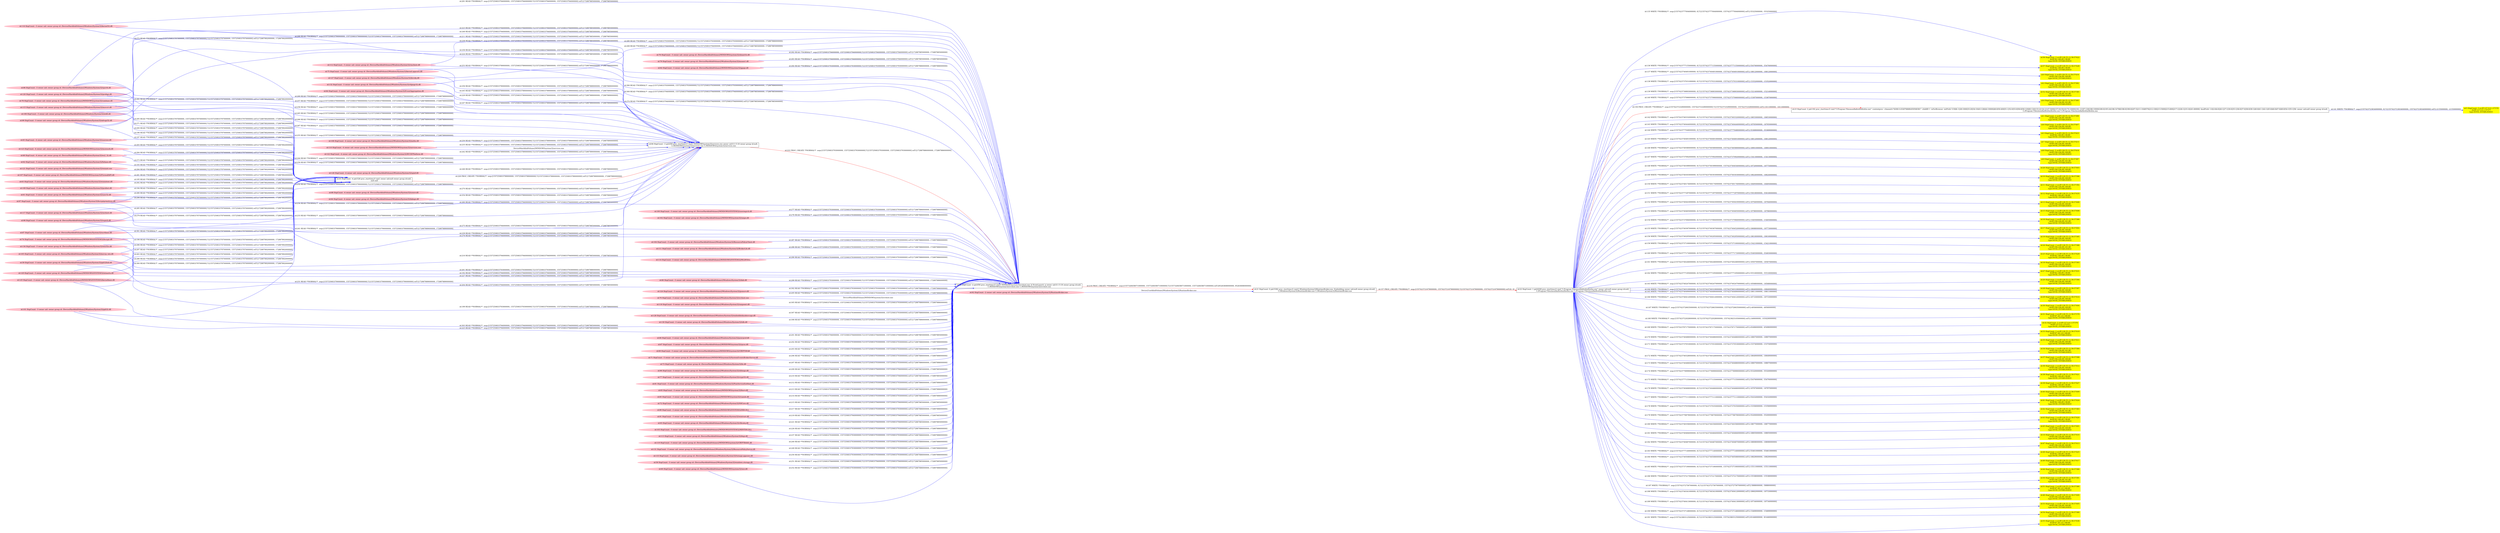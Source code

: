 digraph  {
rankdir=LR
"75"[color=pink,label="id:75 HopCount: -3 owner uid: owner group id: /Device/HarddiskVolume2/Windows/System32/kernel.appcore.dll ", shape=oval,style=filled];
"94"[color=black,label="id:94 HopCount: -3 pid:656 proc_starttime:0 cmd:C:\WINDOWS\system32\services.exe owner uid:S-1-5-18 owner group id:null,\n C:/WINDOWS/system32/services.exe C:/WINDOWS/system32/services.exe", shape=box,style=solid];
"75" -> "94" [id=256,__obj="READ"color=blue,label="id:256 READ **NORMAL**  seqs:[1557250833790000000, 1557250833790000000] T:[1557250833790000000, 1557250833790000000] relT:[172887889000000, 172887889000000]",style=solid];
"120"[color=pink,label="id:120 HopCount: -3 owner uid: owner group id: /Device/HarddiskVolume2/Windows/System32/profapi.dll ", shape=oval,style=filled];
"120" -> "94" [id=257,__obj="READ"color=blue,label="id:257 READ **NORMAL**  seqs:[1557250833790000000, 1557250833790000000] T:[1557250833790000000, 1557250833790000000] relT:[172887889000000, 172887889000000]",style=solid];
"78"[color=pink,label="id:78 HopCount: -3 owner uid: owner group id: /Device/HarddiskVolume2/WINDOWS/system32/combase.dll ", shape=oval,style=filled];
"78" -> "94" [id=258,__obj="READ"color=blue,label="id:258 READ **NORMAL**  seqs:[1557250833790000000, 1557250833790000000] T:[1557250833790000000, 1557250833790000000] relT:[172887889000000, 172887889000000]",style=solid];
"68"[color=pink,label="id:68 HopCount: -4 owner uid: owner group id: /Device/HarddiskVolume2/Windows/System32/ws2_32.dll ", shape=oval,style=filled];
"68" -> "94" [id=259,__obj="READ"color=blue,label="id:259 READ **NORMAL**  seqs:[1557250833790000000, 1557250833790000000] T:[1557250833790000000, 1557250833790000000] relT:[172887889000000, 172887889000000]",style=solid];
"61"[color=pink,label="id:61 HopCount: -3 owner uid: owner group id: /Device/HarddiskVolume2/Windows/System32/user32.dll ", shape=oval,style=filled];
"90"[color=black,label="id:90 HopCount: -2 pid:856 proc_starttime:0 cmd:C:\WINDOWS\system32\svchost.exe -k DcomLaunch -p owner uid:S-1-5-18 owner group id:null,\n C:/WINDOWS/system32/svchost.exe C:/WINDOWS/system32/svchost.exe", shape=box,style=solid];
"61" -> "90" [id=260,__obj="READ"color=blue,label="id:260 READ **NORMAL**  seqs:[1557250833794000000, 1557250833794000000] T:[1557250833794000000, 1557250833794000000] relT:[172887885000000, 172887885000000]",style=solid];
"74"[color=pink,label="id:74 HopCount: -3 owner uid: owner group id: /Device/HarddiskVolume2/WINDOWS/SYSTEM32/bcrypt.dll ", shape=oval,style=filled];
"74" -> "90" [id=261,__obj="READ"color=blue,label="id:261 READ **NORMAL**  seqs:[1557250833793000000, 1557250833793000000] T:[1557250833793000000, 1557250833793000000] relT:[172887886000000, 172887886000000]",style=solid];
"76"[color=pink,label="id:76 HopCount: -3 owner uid: owner group id: /Device/HarddiskVolume2/WINDOWS/system32/oleaut32.dll ", shape=oval,style=filled];
"76" -> "90" [id=262,__obj="READ"color=blue,label="id:262 READ **NORMAL**  seqs:[1557250833794000000, 1557250833794000000] T:[1557250833794000000, 1557250833794000000] relT:[172887885000000, 172887885000000]",style=solid];
"79"[color=pink,label="id:79 HopCount: -3 owner uid: owner group id: /Device/HarddiskVolume2/Windows/System32/msasn1.dll ", shape=oval,style=filled];
"79" -> "90" [id=263,__obj="READ"color=blue,label="id:263 READ **NORMAL**  seqs:[1557250833794000000, 1557250833794000000] T:[1557250833794000000, 1557250833794000000] relT:[172887885000000, 172887885000000]",style=solid];
"82"[color=pink,label="id:82 HopCount: -3 owner uid: owner group id: /Device/HarddiskVolume2/WINDOWS/system32/gpapi.dll ", shape=oval,style=filled];
"82" -> "90" [id=264,__obj="READ"color=blue,label="id:264 READ **NORMAL**  seqs:[1557250833793000000, 1557250833793000000] T:[1557250833793000000, 1557250833793000000] relT:[172887886000000, 172887886000000]",style=solid];
"115"[color=pink,label="id:115 HopCount: -3 owner uid: owner group id: /Device/HarddiskVolume2/Windows/System32/msvcrt.dll ", shape=oval,style=filled];
"115" -> "94" [id=265,__obj="READ"color=blue,label="id:265 READ **NORMAL**  seqs:[1557250833790000000, 1557250833790000000] T:[1557250833790000000, 1557250833790000000] relT:[172887889000000, 172887889000000]",style=solid];
"106"[color=pink,label="id:106 HopCount: -3 owner uid: owner group id: /Device/HarddiskVolume2/Windows/System32/ntdll.dll ", shape=oval,style=filled];
"106" -> "94" [id=266,__obj="READ"color=blue,label="id:266 READ **NORMAL**  seqs:[1557250833790000000, 1557250833790000000] T:[1557250833790000000, 1557250833790000000] relT:[172887889000000, 172887889000000]",style=solid];
"99"[color=pink,label="id:99 HopCount: -3 owner uid: owner group id: /Device/HarddiskVolume2/Windows/System32/advapi32.dll ", shape=oval,style=filled];
"99" -> "94" [id=267,__obj="READ"color=blue,label="id:267 READ **NORMAL**  seqs:[1557250833790000000, 1557250833790000000] T:[1557250833790000000, 1557250833790000000] relT:[172887889000000, 172887889000000]",style=solid];
"116"[color=pink,label="id:116 HopCount: -3 owner uid: owner group id: /Device/HarddiskVolume2/Windows/System32/kernel32.dll ", shape=oval,style=filled];
"116" -> "94" [id=268,__obj="READ"color=blue,label="id:268 READ **NORMAL**  seqs:[1557250833790000000, 1557250833790000000] T:[1557250833790000000, 1557250833790000000] relT:[172887889000000, 172887889000000]",style=solid];
"86"[color=pink,label="id:86 HopCount: -3 owner uid: owner group id: /Device/HarddiskVolume2/Windows/System32/rpcrt4.dll ", shape=oval,style=filled];
"86" -> "94" [id=269,__obj="READ"color=blue,label="id:269 READ **NORMAL**  seqs:[1557250833790000000, 1557250833790000000] T:[1557250833790000000, 1557250833790000000] relT:[172887889000000, 172887889000000]",style=solid];
"88"[color=pink,label="id:88 HopCount: -4 owner uid: owner group id: /Device/HarddiskVolume2/Windows/System32/scesrv.dll ", shape=oval,style=filled];
"88" -> "94" [id=270,__obj="READ"color=blue,label="id:270 READ **NORMAL**  seqs:[1557250833789000000, 1557250833789000000] T:[1557250833789000000, 1557250833789000000] relT:[172887890000000, 172887890000000]",style=solid];
"95"[color=black,label="id:95 HopCount: -4 pid:528 proc_starttime:0 cmd: owner uid:null owner group id:null,\n null null", shape=box,style=solid];
"78" -> "95" [id=271,__obj="READ"color=blue,label="id:271 READ **NORMAL**  seqs:[1557250833787000000, 1557250833787000000] T:[1557250833787000000, 1557250833787000000] relT:[172887892000000, 172887892000000]",style=solid];
"116" -> "95" [id=272,__obj="READ"color=blue,label="id:272 READ **NORMAL**  seqs:[1557250833787000000, 1557250833787000000] T:[1557250833787000000, 1557250833787000000] relT:[172887892000000, 172887892000000]",style=solid];
"68" -> "95" [id=273,__obj="READ"color=blue,label="id:273 READ **NORMAL**  seqs:[1557250833787000000, 1557250833787000000] T:[1557250833787000000, 1557250833787000000] relT:[172887892000000, 172887892000000]",style=solid];
"84"[color=pink,label="id:84 HopCount: -3 owner uid: owner group id: /Device/HarddiskVolume2/Windows/System32/EventAggregation.dll ", shape=oval,style=filled];
"84" -> "90" [id=274,__obj="READ"color=blue,label="id:274 READ **NORMAL**  seqs:[1557250833794000000, 1557250833794000000] T:[1557250833794000000, 1557250833794000000] relT:[172887885000000, 172887885000000]",style=solid];
"97"[color=pink,label="id:97 HopCount: -3 owner uid: owner group id: /Device/HarddiskVolume2/Windows/System32/bcryptprimitives.dll ", shape=oval,style=filled];
"97" -> "90" [id=275,__obj="READ"color=blue,label="id:275 READ **NORMAL**  seqs:[1557250833794000000, 1557250833794000000] T:[1557250833794000000, 1557250833794000000] relT:[172887885000000, 172887885000000]",style=solid];
"98"[color=pink,label="id:98 HopCount: -3 owner uid: owner group id: /Device/HarddiskVolume2/Windows/System32/sspicli.dll ", shape=oval,style=filled];
"98" -> "90" [id=276,__obj="READ"color=blue,label="id:276 READ **NORMAL**  seqs:[1557250833794000000, 1557250833794000000] T:[1557250833794000000, 1557250833794000000] relT:[172887885000000, 172887885000000]",style=solid];
"100"[color=pink,label="id:100 HopCount: -3 owner uid: owner group id: /Device/HarddiskVolume2/WINDOWS/SYSTEM32/usermgrcli.dll ", shape=oval,style=filled];
"100" -> "90" [id=277,__obj="READ"color=blue,label="id:277 READ **NORMAL**  seqs:[1557250833793000000, 1557250833793000000] T:[1557250833793000000, 1557250833793000000] relT:[172887886000000, 172887886000000]",style=solid];
"102"[color=pink,label="id:102 HopCount: -3 owner uid: owner group id: /Device/HarddiskVolume2/WINDOWS/system32/umpo.dll ", shape=oval,style=filled];
"102" -> "90" [id=278,__obj="READ"color=blue,label="id:278 READ **NORMAL**  seqs:[1557250833793000000, 1557250833793000000] T:[1557250833793000000, 1557250833793000000] relT:[172887886000000, 172887886000000]",style=solid];
"87"[color=pink,label="id:87 HopCount: -3 owner uid: owner group id: /Device/HarddiskVolume2/Windows/System32/ucrtbase.dll ", shape=oval,style=filled];
"87" -> "95" [id=279,__obj="READ"color=blue,label="id:279 READ **NORMAL**  seqs:[1557250833787000000, 1557250833787000000] T:[1557250833787000000, 1557250833787000000] relT:[172887892000000, 172887892000000]",style=solid];
"97" -> "95" [id=280,__obj="READ"color=blue,label="id:280 READ **NORMAL**  seqs:[1557250833787000000, 1557250833787000000] T:[1557250833787000000, 1557250833787000000] relT:[172887892000000, 172887892000000]",style=solid];
"107"[color=pink,label="id:107 HopCount: -5 owner uid: owner group id: /Device/HarddiskVolume2/WINDOWS/system32/FirewallAPI.dll ", shape=oval,style=filled];
"107" -> "95" [id=281,__obj="READ"color=blue,label="id:281 READ **NORMAL**  seqs:[1557250833787000000, 1557250833787000000] T:[1557250833787000000, 1557250833787000000] relT:[172887892000000, 172887892000000]",style=solid];
"86" -> "95" [id=282,__obj="READ"color=blue,label="id:282 READ **NORMAL**  seqs:[1557250833787000000, 1557250833787000000] T:[1557250833787000000, 1557250833787000000] relT:[172887892000000, 172887892000000]",style=solid];
"129"[color=pink,label="id:129 HopCount: -3 owner uid: owner group id: /Device/HarddiskVolume2/WINDOWS/SYSTEM32/ntmarta.dll ", shape=oval,style=filled];
"129" -> "95" [id=283,__obj="READ"color=blue,label="id:283 READ **NORMAL**  seqs:[1557250833787000000, 1557250833787000000] T:[1557250833787000000, 1557250833787000000] relT:[172887892000000, 172887892000000]",style=solid];
"123"[color=pink,label="id:123 HopCount: -4 owner uid: owner group id: /Device/HarddiskVolume2/WINDOWS/system32/mswsock.dll ", shape=oval,style=filled];
"123" -> "95" [id=284,__obj="READ"color=blue,label="id:284 READ **NORMAL**  seqs:[1557250833787000000, 1557250833787000000] T:[1557250833787000000, 1557250833787000000] relT:[172887892000000, 172887892000000]",style=solid];
"98" -> "95" [id=285,__obj="READ"color=blue,label="id:285 READ **NORMAL**  seqs:[1557250833787000000, 1557250833787000000] T:[1557250833787000000, 1557250833787000000] relT:[172887892000000, 172887892000000]",style=solid];
"125"[color=pink,label="id:125 HopCount: -3 owner uid: owner group id: /Device/HarddiskVolume2/WINDOWS/SYSTEM32/kernelbase.dll ", shape=oval,style=filled];
"125" -> "95" [id=286,__obj="READ"color=blue,label="id:286 READ **NORMAL**  seqs:[1557250833787000000, 1557250833787000000] T:[1557250833787000000, 1557250833787000000] relT:[172887892000000, 172887892000000]",style=solid];
"104"[color=pink,label="id:104 HopCount: -3 owner uid: owner group id: /Device/HarddiskVolume2/Windows/System32/ResourcePolicyClient.dll ", shape=oval,style=filled];
"104" -> "90" [id=287,__obj="READ"color=blue,label="id:287 READ **NORMAL**  seqs:[1557250833793000000, 1557250833793000000] T:[1557250833793000000, 1557250833793000000] relT:[172887886000000, 172887886000000]",style=solid];
"111"[color=pink,label="id:111 HopCount: -3 owner uid: owner group id: /Device/HarddiskVolume2/Windows/System32/BrokerLib.dll ", shape=oval,style=filled];
"111" -> "90" [id=288,__obj="READ"color=blue,label="id:288 READ **NORMAL**  seqs:[1557250833793000000, 1557250833793000000] T:[1557250833793000000, 1557250833793000000] relT:[172887886000000, 172887886000000]",style=solid];
"112"[color=pink,label="id:112 HopCount: -3 owner uid: owner group id: /Device/HarddiskVolume2/Windows/System32/rmclient.dll ", shape=oval,style=filled];
"112" -> "90" [id=289,__obj="READ"color=blue,label="id:289 READ **NORMAL**  seqs:[1557250833793000000, 1557250833793000000] T:[1557250833793000000, 1557250833793000000] relT:[172887886000000, 172887886000000]",style=solid];
"114"[color=pink,label="id:114 HopCount: -3 owner uid: owner group id: /Device/HarddiskVolume2/WINDOWS/SYSTEM32/WLDP.DLL ", shape=oval,style=filled];
"114" -> "90" [id=290,__obj="READ"color=blue,label="id:290 READ **NORMAL**  seqs:[1557250833793000000, 1557250833793000000] T:[1557250833793000000, 1557250833793000000] relT:[172887886000000, 172887886000000]",style=solid];
"116" -> "90" [id=291,__obj="READ"color=blue,label="id:291 READ **NORMAL**  seqs:[1557250833794000000, 1557250833794000000] T:[1557250833794000000, 1557250833794000000] relT:[172887885000000, 172887885000000]",style=solid];
"109"[color=pink,label="id:109 HopCount: -5 owner uid: owner group id: /Device/HarddiskVolume2/Windows/System32/profext.dll ", shape=oval,style=filled];
"109" -> "95" [id=292,__obj="READ"color=blue,label="id:292 READ **NORMAL**  seqs:[1557250833787000000, 1557250833787000000] T:[1557250833787000000, 1557250833787000000] relT:[172887892000000, 172887892000000]",style=solid];
"65"[color=pink,label="id:65 HopCount: -4 owner uid: owner group id: /Device/HarddiskVolume2/Windows/System32/userenv.dll ", shape=oval,style=filled];
"65" -> "95" [id=293,__obj="READ"color=blue,label="id:293 READ **NORMAL**  seqs:[1557250833787000000, 1557250833787000000] T:[1557250833787000000, 1557250833787000000] relT:[172887892000000, 172887892000000]",style=solid];
"121"[color=pink,label="id:121 HopCount: -5 owner uid: owner group id: /Device/HarddiskVolume2/Windows/System32/wininit.exe ", shape=oval,style=filled];
"121" -> "95" [id=294,__obj="READ"color=blue,label="id:294 READ **NORMAL**  seqs:[1557250833787000000, 1557250833787000000] T:[1557250833787000000, 1557250833787000000] relT:[172887892000000, 172887892000000]",style=solid];
"120" -> "95" [id=295,__obj="READ"color=blue,label="id:295 READ **NORMAL**  seqs:[1557250833787000000, 1557250833787000000] T:[1557250833787000000, 1557250833787000000] relT:[172887892000000, 172887892000000]",style=solid];
"105"[color=pink,label="id:105 HopCount: -3 owner uid: owner group id: /Device/HarddiskVolume2/Windows/System32/msvcp_win.dll ", shape=oval,style=filled];
"105" -> "95" [id=296,__obj="READ"color=blue,label="id:296 READ **NORMAL**  seqs:[1557250833787000000, 1557250833787000000] T:[1557250833787000000, 1557250833787000000] relT:[172887892000000, 172887892000000]",style=solid];
"59"[color=pink,label="id:59 HopCount: -3 owner uid: owner group id: /Device/HarddiskVolume2/Windows/System32/gdi32full.dll ", shape=oval,style=filled];
"59" -> "95" [id=297,__obj="READ"color=blue,label="id:297 READ **NORMAL**  seqs:[1557250833787000000, 1557250833787000000] T:[1557250833787000000, 1557250833787000000] relT:[172887892000000, 172887892000000]",style=solid];
"117"[color=pink,label="id:117 HopCount: -3 owner uid: owner group id: /Device/HarddiskVolume2/Windows/System32/sechost.dll ", shape=oval,style=filled];
"117" -> "95" [id=298,__obj="READ"color=blue,label="id:298 READ **NORMAL**  seqs:[1557250833787000000, 1557250833787000000] T:[1557250833787000000, 1557250833787000000] relT:[172887892000000, 172887892000000]",style=solid];
"80"[color=pink,label="id:80 HopCount: -3 owner uid: owner group id: /Device/HarddiskVolume2/Windows/System32/dab.dll ", shape=oval,style=filled];
"80" -> "90" [id=299,__obj="READ"color=blue,label="id:299 READ **NORMAL**  seqs:[1557250833793000000, 1557250833793000000] T:[1557250833793000000, 1557250833793000000] relT:[172887886000000, 172887886000000]",style=solid];
"101"[color=pink,label="id:101 HopCount: -3 owner uid: owner group id: /Device/HarddiskVolume2/Windows/System32/gdi32.dll ", shape=oval,style=filled];
"101" -> "95" [id=300,__obj="READ"color=blue,label="id:300 READ **NORMAL**  seqs:[1557250833787000000, 1557250833787000000] T:[1557250833787000000, 1557250833787000000] relT:[172887892000000, 172887892000000]",style=solid];
"74" -> "95" [id=301,__obj="READ"color=blue,label="id:301 READ **NORMAL**  seqs:[1557250833787000000, 1557250833787000000] T:[1557250833787000000, 1557250833787000000] relT:[172887892000000, 172887892000000]",style=solid];
"124"[color=pink,label="id:124 HopCount: -3 owner uid: owner group id: /Device/HarddiskVolume2/Windows/System32/psmsrv.dll ", shape=oval,style=filled];
"124" -> "90" [id=302,__obj="READ"color=blue,label="id:302 READ **NORMAL**  seqs:[1557250833793000000, 1557250833793000000] T:[1557250833793000000, 1557250833793000000] relT:[172887886000000, 172887886000000]",style=solid];
"125" -> "90" [id=303,__obj="READ"color=blue,label="id:303 READ **NORMAL**  seqs:[1557250833794000000, 1557250833794000000] T:[1557250833794000000, 1557250833794000000] relT:[172887885000000, 172887885000000]",style=solid];
"70"[color=pink,label="id:70 HopCount: -3 owner uid: owner group id: /Device/HarddiskVolume2/Windows/System32/svchost.exe ", shape=oval,style=filled];
"70" -> "90" [id=304,__obj="FILE_EXEC"color=blue,label="\Device\HarddiskVolume2\WINDOWS\system32\svchost.exe",style=solid];
"118"[color=pink,label="id:118 HopCount: -3 owner uid: owner group id: /Device/HarddiskVolume2/Windows/System32/umpoext.dll ", shape=oval,style=filled];
"118" -> "90" [id=305,__obj="READ"color=blue,label="id:305 READ **NORMAL**  seqs:[1557250833793000000, 1557250833793000000] T:[1557250833793000000, 1557250833793000000] relT:[172887886000000, 172887886000000]",style=solid];
"127"[color=pink,label="id:127 HopCount: -3 owner uid: owner group id: /Device/HarddiskVolume2/Windows/System32/devobj.dll ", shape=oval,style=filled];
"127" -> "90" [id=306,__obj="READ"color=blue,label="id:306 READ **NORMAL**  seqs:[1557250833793000000, 1557250833793000000] T:[1557250833793000000, 1557250833793000000] relT:[172887886000000, 172887886000000]",style=solid];
"128"[color=pink,label="id:128 HopCount: -3 owner uid: owner group id: /Device/HarddiskVolume2/Windows/System32/embeddedmodesvcapi.dll ", shape=oval,style=filled];
"128" -> "90" [id=307,__obj="READ"color=blue,label="id:307 READ **NORMAL**  seqs:[1557250833793000000, 1557250833793000000] T:[1557250833793000000, 1557250833793000000] relT:[172887886000000, 172887886000000]",style=solid];
"130"[color=pink,label="id:130 HopCount: -3 owner uid: owner group id: /Device/HarddiskVolume2/Windows/System32/tdh.dll ", shape=oval,style=filled];
"130" -> "90" [id=308,__obj="READ"color=blue,label="id:308 READ **NORMAL**  seqs:[1557250833793000000, 1557250833793000000] T:[1557250833793000000, 1557250833793000000] relT:[172887886000000, 172887886000000]",style=solid];
"132"[color=pink,label="id:132 HopCount: -3 owner uid: owner group id: /Device/HarddiskVolume2/Windows/System32/cfgmgr32.dll ", shape=oval,style=filled];
"132" -> "90" [id=309,__obj="READ"color=blue,label="id:309 READ **NORMAL**  seqs:[1557250833794000000, 1557250833794000000] T:[1557250833794000000, 1557250833794000000] relT:[172887885000000, 172887885000000]",style=solid];
"22"[color=black,label="id:22 HopCount: 1 pid:6208 proc_starttime:0 cmd:\"C:\Program Files\mozilla\firefox\firefox.exe\" owner uid:null owner group id:null,\n C:/Program Files/mozilla/firefox/firefox.exe C:/Program Files/mozilla/firefox/firefox.exe", shape=box,style=solid];
"56"[color=yellow,label="id:56 HopCount: 2 srcIP:128.55.12.56:57422\ndstIP:82.148.69.138:80\ntype:SOCK_ESTABLISHED ", shape=box,style=filled];
"22" -> "56" [id=135,__obj="WRITE"color=blue,label="id:135 WRITE **NORMAL**  seqs:[1557423777004000000, 0] T:[1557423777004000000, 1557423777004000000] relT:[-55325000000, -55325000000]",style=solid];
"57"[color=yellow,label="id:57 HopCount: 2 srcIP:128.55.12.56:57428\ndstIP:82.148.69.138:80\ntype:SOCK_ESTABLISHED ", shape=box,style=filled];
"22" -> "57" [id=136,__obj="WRITE"color=blue,label="id:136 WRITE **NORMAL**  seqs:[1557423777155000000, 0] T:[1557423777155000000, 1557423777155000000] relT:[-55476000000, -55476000000]",style=solid];
"0"[color=yellow,label="id:0 HopCount: 2 srcIP:128.55.12.56:57416\ndstIP:194.226.80.160:80\ntype:SOCK_ESTABLISHED ", shape=box,style=filled];
"22" -> "0" [id=137,__obj="WRITE"color=blue,label="id:137 WRITE **NORMAL**  seqs:[1557423740491000000, 0] T:[1557423740491000000, 1557423740491000000] relT:[-18812000000, -18812000000]",style=solid];
"2"[color=yellow,label="id:2 HopCount: 2 srcIP:128.55.12.56:57382\ndstIP:194.226.80.161:80\ntype:SOCK_ESTABLISHED ", shape=box,style=filled];
"22" -> "2" [id=138,__obj="WRITE"color=blue,label="id:138 WRITE **NORMAL**  seqs:[1557423737031000000, 0] T:[1557423737031000000, 1557423737031000000] relT:[-15352000000, -15352000000]",style=solid];
"52"[color=yellow,label="id:52 HopCount: 2 srcIP:128.55.12.56:57381\ndstIP:194.226.80.161:80\ntype:SOCK_ESTABLISHED ", shape=box,style=filled];
"22" -> "52" [id=139,__obj="WRITE"color=blue,label="id:139 WRITE **NORMAL**  seqs:[1557423736893000000, 0] T:[1557423736893000000, 1557423736893000000] relT:[-15214000000, -15214000000]",style=solid];
"4"[color=yellow,label="id:4 HopCount: 2 srcIP:128.55.12.56:57385\ndstIP:194.226.80.161:80\ntype:SOCK_ESTABLISHED ", shape=box,style=filled];
"22" -> "4" [id=140,__obj="WRITE"color=blue,label="id:140 WRITE **NORMAL**  seqs:[1557423737066000000, 0] T:[1557423737066000000, 1557423737066000000] relT:[-15387000000, -15387000000]",style=solid];
"23"[color=black,label="id:23 HopCount: 2 pid:192 proc_starttime:0 cmd:\"C:\Program Files\mozilla\firefox\firefox.exe\" -contentproc --channel=\"6208.0.432676668\\450506381\" -childID 1 -isForBrowser -intPrefs 5:50|6:-1|28:1000|33:20|34:10|43:128|44:10000|48:0|50:400|51:1|52:0|53:0|58:0|59:120|60:120|133:2|134:1|147:5000|157:0|159:0|170:10000|182:-1|187:128|188:10000|189:0|195:24|196:32768|198:0|199:0|207:5|211:1048576|212:100|213:5000|215:600|217:1|226:1|231:0|241:60000| -boolPrefs 1:0|2:0|4:0|26:1|27:1|30:0|35:1|36:0|37:0|38:0|39:1|40:0|41:1|42:1|45:0|46:0|47:0|49:0|54:1|55:1|56: owner uid:null owner group id:null,\n C:/Program Files/mozilla/firefox/firefox.exe C:/Program Files/mozilla/firefox/firefox.exe", shape=box,style=solid];
"5"[color=yellow,label="id:5 HopCount: 3 srcIP:127.0.0.1:57378\ndstIP:127.0.0.1:57377\ntype:SOCK_ESTABLISHED ", shape=box,style=filled];
"23" -> "5" [id=141,__obj="WRITE"color=blue,label="id:141 WRITE **NORMAL**  seqs:[1557423723834000000, 0] T:[1557423723834000000, 1557423723834000000] relT:[-2155000000, -2155000000]",style=solid];
"1"[color=yellow,label="id:1 HopCount: 2 srcIP:128.55.12.56:57399\ndstIP:194.226.80.160:80\ntype:SOCK_ESTABLISHED ", shape=box,style=filled];
"22" -> "1" [id=142,__obj="WRITE"color=blue,label="id:142 WRITE **NORMAL**  seqs:[1557423740332000000, 0] T:[1557423740332000000, 1557423740332000000] relT:[-18653000000, -18653000000]",style=solid];
"6"[color=yellow,label="id:6 HopCount: 2 srcIP:128.55.12.56:57407\ndstIP:194.226.80.160:80\ntype:SOCK_ESTABLISHED ", shape=box,style=filled];
"22" -> "6" [id=143,__obj="WRITE"color=blue,label="id:143 WRITE **NORMAL**  seqs:[1557423740444000000, 0] T:[1557423740444000000, 1557423740444000000] relT:[-18765000000, -18765000000]",style=solid];
"3"[color=yellow,label="id:3 HopCount: 2 srcIP:128.55.12.56:57423\ndstIP:82.148.69.138:80\ntype:SOCK_ESTABLISHED ", shape=box,style=filled];
"22" -> "3" [id=144,__obj="WRITE"color=blue,label="id:144 WRITE **NORMAL**  seqs:[1557423777048000000, 0] T:[1557423777048000000, 1557423777048000000] relT:[-55369000000, -55369000000]",style=solid];
"7"[color=yellow,label="id:7 HopCount: 2 srcIP:128.55.12.56:57415\ndstIP:194.226.80.160:80\ntype:SOCK_ESTABLISHED ", shape=box,style=filled];
"22" -> "7" [id=145,__obj="WRITE"color=blue,label="id:145 WRITE **NORMAL**  seqs:[1557423740491000000, 0] T:[1557423740491000000, 1557423740491000000] relT:[-18812000000, -18812000000]",style=solid];
"8"[color=yellow,label="id:8 HopCount: 2 srcIP:128.55.12.56:57418\ndstIP:194.226.80.160:80\ntype:SOCK_ESTABLISHED ", shape=box,style=filled];
"22" -> "8" [id=146,__obj="WRITE"color=blue,label="id:146 WRITE **NORMAL**  seqs:[1557423740580000000, 0] T:[1557423740580000000, 1557423740580000000] relT:[-18901000000, -18901000000]",style=solid];
"9"[color=yellow,label="id:9 HopCount: 2 srcIP:128.55.12.56:57387\ndstIP:194.226.80.161:80\ntype:SOCK_ESTABLISHED ", shape=box,style=filled];
"22" -> "9" [id=147,__obj="WRITE"color=blue,label="id:147 WRITE **NORMAL**  seqs:[1557423737092000000, 0] T:[1557423737092000000, 1557423737092000000] relT:[-15413000000, -15413000000]",style=solid];
"26"[color=yellow,label="id:26 HopCount: 2 srcIP:128.55.12.56:57403\ndstIP:194.226.80.160:80\ntype:SOCK_ESTABLISHED ", shape=box,style=filled];
"22" -> "26" [id=148,__obj="WRITE"color=blue,label="id:148 WRITE **NORMAL**  seqs:[1557423740399000000, 0] T:[1557423740399000000, 1557423740454000000] relT:[-18720000000, -18775000000]",style=solid];
"10"[color=yellow,label="id:10 HopCount: 2 srcIP:128.55.12.56:57396\ndstIP:194.226.80.160:80\ntype:SOCK_ESTABLISHED ", shape=box,style=filled];
"22" -> "10" [id=149,__obj="WRITE"color=blue,label="id:149 WRITE **NORMAL**  seqs:[1557423740303000000, 0] T:[1557423740303000000, 1557423740303000000] relT:[-18624000000, -18624000000]",style=solid];
"11"[color=yellow,label="id:11 HopCount: 2 srcIP:128.55.12.56:57392\ndstIP:194.226.80.160:80\ntype:SOCK_ESTABLISHED ", shape=box,style=filled];
"22" -> "11" [id=150,__obj="WRITE"color=blue,label="id:150 WRITE **NORMAL**  seqs:[1557423740174000000, 0] T:[1557423740174000000, 1557423740174000000] relT:[-18495000000, -18495000000]",style=solid];
"12"[color=yellow,label="id:12 HopCount: 2 srcIP:128.55.12.56:57435\ndstIP:82.148.69.138:80\ntype:SOCK_ESTABLISHED ", shape=box,style=filled];
"22" -> "12" [id=151,__obj="WRITE"color=blue,label="id:151 WRITE **NORMAL**  seqs:[1557423777297000000, 0] T:[1557423777297000000, 1557423777297000000] relT:[-55618000000, -55618000000]",style=solid];
"13"[color=yellow,label="id:13 HopCount: 2 srcIP:128.55.12.56:57406\ndstIP:194.226.80.160:80\ntype:SOCK_ESTABLISHED ", shape=box,style=filled];
"22" -> "13" [id=152,__obj="WRITE"color=blue,label="id:152 WRITE **NORMAL**  seqs:[1557423740443000000, 0] T:[1557423740443000000, 1557423740443000000] relT:[-18764000000, -18764000000]",style=solid];
"15"[color=yellow,label="id:15 HopCount: 2 srcIP:128.55.12.56:57408\ndstIP:194.226.80.160:80\ntype:SOCK_ESTABLISHED ", shape=box,style=filled];
"22" -> "15" [id=153,__obj="WRITE"color=blue,label="id:153 WRITE **NORMAL**  seqs:[1557423740465000000, 0] T:[1557423740465000000, 1557423740465000000] relT:[-18786000000, -18786000000]",style=solid];
"16"[color=yellow,label="id:16 HopCount: 2 srcIP:128.55.12.56:57386\ndstIP:194.226.80.161:80\ntype:SOCK_ESTABLISHED ", shape=box,style=filled];
"22" -> "16" [id=154,__obj="WRITE"color=blue,label="id:154 WRITE **NORMAL**  seqs:[1557423737084000000, 0] T:[1557423737084000000, 1557423737084000000] relT:[-15405000000, -15405000000]",style=solid];
"17"[color=yellow,label="id:17 HopCount: 2 srcIP:128.55.12.56:57402\ndstIP:194.226.80.160:80\ntype:SOCK_ESTABLISHED ", shape=box,style=filled];
"22" -> "17" [id=155,__obj="WRITE"color=blue,label="id:155 WRITE **NORMAL**  seqs:[1557423740367000000, 0] T:[1557423740367000000, 1557423740452000000] relT:[-18688000000, -18773000000]",style=solid];
"19"[color=yellow,label="id:19 HopCount: 2 srcIP:128.55.12.56:57395\ndstIP:194.226.80.160:80\ntype:SOCK_ESTABLISHED ", shape=box,style=filled];
"22" -> "19" [id=156,__obj="WRITE"color=blue,label="id:156 WRITE **NORMAL**  seqs:[1557423740295000000, 0] T:[1557423740295000000, 1557423740295000000] relT:[-18616000000, -18616000000]",style=solid];
"21"[color=black,label="id:21 HopCount: 0 pid:5392 proc_starttime:0 cmd:C:\Windows\System32\RuntimeBroker.exe -Embedding owner uid:null owner group id:null,\n C:/Windows/System32/RuntimeBroker.exe C:/Windows/System32/RuntimeBroker.exe", shape=box,style=solid];
"21" -> "22" [id=157,__obj="PROC_CREATE"color=red,label="id:157 PROC_CREATE **NORMAL**  seqs:[1557423721679000000, 1557423721679000000] T:[1557423721679000000, 1557423721679000000] relT:[0, 0]",style=solid];
"22" -> "23" [id=158,__obj="PROC_CREATE"color=red,label="id:158 PROC_CREATE **NORMAL**  seqs:[1557423723290000000, 1557423723290000000] T:[1557423723290000000, 1557423723290000000] relT:[-1611000000, -1611000000]",style=solid];
"24"[color=yellow,label="id:24 HopCount: 2 srcIP:128.55.12.56:57388\ndstIP:194.226.80.161:80\ntype:SOCK_ESTABLISHED ", shape=box,style=filled];
"22" -> "24" [id=159,__obj="WRITE"color=blue,label="id:159 WRITE **NORMAL**  seqs:[1557423737100000000, 0] T:[1557423737100000000, 1557423737100000000] relT:[-15421000000, -15421000000]",style=solid];
"25"[color=yellow,label="id:25 HopCount: 2 srcIP:128.55.12.56:57429\ndstIP:82.148.69.138:80\ntype:SOCK_ESTABLISHED ", shape=box,style=filled];
"22" -> "25" [id=160,__obj="WRITE"color=blue,label="id:160 WRITE **NORMAL**  seqs:[1557423777172000000, 0] T:[1557423777172000000, 1557423777172000000] relT:[-55493000000, -55493000000]",style=solid];
"18"[color=yellow,label="id:18 HopCount: 2 srcIP:128.55.12.56:57393\ndstIP:194.226.80.160:80\ntype:SOCK_ESTABLISHED ", shape=box,style=filled];
"22" -> "18" [id=161,__obj="WRITE"color=blue,label="id:161 WRITE **NORMAL**  seqs:[1557423740246000000, 0] T:[1557423740246000000, 1557423740246000000] relT:[-18567000000, -18567000000]",style=solid];
"27"[color=yellow,label="id:27 HopCount: 2 srcIP:128.55.12.56:57431\ndstIP:82.148.69.138:80\ntype:SOCK_ESTABLISHED ", shape=box,style=filled];
"22" -> "27" [id=162,__obj="WRITE"color=blue,label="id:162 WRITE **NORMAL**  seqs:[1557423777195000000, 0] T:[1557423777195000000, 1557423777195000000] relT:[-55516000000, -55516000000]",style=solid];
"20"[color=yellow,label="id:20 HopCount: 2 srcIP:128.55.12.56:57394\ndstIP:194.226.80.160:80\ntype:SOCK_ESTABLISHED ", shape=box,style=filled];
"22" -> "20" [id=163,__obj="WRITE"color=blue,label="id:163 WRITE **NORMAL**  seqs:[1557423740247000000, 0] T:[1557423740247000000, 1557423740247000000] relT:[-18568000000, -18568000000]",style=solid];
"28"[color=yellow,label="id:28 HopCount: 2 srcIP:128.55.12.56:57397\ndstIP:194.226.80.160:80\ntype:SOCK_ESTABLISHED ", shape=box,style=filled];
"22" -> "28" [id=164,__obj="WRITE"color=blue,label="id:164 WRITE **NORMAL**  seqs:[1557423740319000000, 0] T:[1557423740319000000, 1557423740319000000] relT:[-18640000000, -18640000000]",style=solid];
"29"[color=yellow,label="id:29 HopCount: 2 srcIP:128.55.12.56:57414\ndstIP:194.226.80.160:80\ntype:SOCK_ESTABLISHED ", shape=box,style=filled];
"22" -> "29" [id=165,__obj="WRITE"color=blue,label="id:165 WRITE **NORMAL**  seqs:[1557423740490000000, 0] T:[1557423740490000000, 1557423740490000000] relT:[-18811000000, -18811000000]",style=solid];
"30"[color=yellow,label="id:30 HopCount: 2 srcIP:128.55.12.56:57404\ndstIP:194.226.80.160:80\ntype:SOCK_ESTABLISHED ", shape=box,style=filled];
"22" -> "30" [id=166,__obj="WRITE"color=blue,label="id:166 WRITE **NORMAL**  seqs:[1557423740412000000, 0] T:[1557423740412000000, 1557423740412000000] relT:[-18733000000, -18733000000]",style=solid];
"31"[color=yellow,label="id:31 HopCount: 2 srcIP:128.55.12.56:57379\ndstIP:67.28.122.168:80\ntype:SOCK_ESTABLISHED ", shape=box,style=filled];
"22" -> "31" [id=167,__obj="WRITE"color=blue,label="id:167 WRITE **NORMAL**  seqs:[1557423726635000000, 0] T:[1557423726635000000, 1557423726635000000] relT:[-4956000000, -4956000000]",style=solid];
"32"[color=yellow,label="id:32 HopCount: 2 srcIP:127.0.0.1:57376\ndstIP:127.0.0.1:57375\ntype:SOCK_ESTABLISHED ", shape=box,style=filled];
"22" -> "32" [id=168,__obj="WRITE"color=blue,label="id:168 WRITE **NORMAL**  seqs:[1557423722028000000, 0] T:[1557423722028000000, 1557423825105000000] relT:[-349000000, -103426000000]",style=solid];
"33"[color=yellow,label="id:33 HopCount: 2 srcIP:128.55.12.56:57419\ndstIP:67.28.122.168:80\ntype:SOCK_ESTABLISHED ", shape=box,style=filled];
"22" -> "33" [id=169,__obj="WRITE"color=blue,label="id:169 WRITE **NORMAL**  seqs:[1557423767175000000, 0] T:[1557423767175000000, 1557423767175000000] relT:[-45496000000, -45496000000]",style=solid];
"35"[color=yellow,label="id:35 HopCount: 2 srcIP:128.55.12.56:57411\ndstIP:194.226.80.160:80\ntype:SOCK_ESTABLISHED ", shape=box,style=filled];
"22" -> "35" [id=170,__obj="WRITE"color=blue,label="id:170 WRITE **NORMAL**  seqs:[1557423740486000000, 0] T:[1557423740486000000, 1557423740486000000] relT:[-18807000000, -18807000000]",style=solid];
"34"[color=yellow,label="id:34 HopCount: 2 srcIP:128.55.12.56:57384\ndstIP:194.226.80.161:80\ntype:SOCK_ESTABLISHED ", shape=box,style=filled];
"22" -> "34" [id=171,__obj="WRITE"color=blue,label="id:171 WRITE **NORMAL**  seqs:[1557423737053000000, 0] T:[1557423737053000000, 1557423737053000000] relT:[-15374000000, -15374000000]",style=solid];
"37"[color=yellow,label="id:37 HopCount: 2 srcIP:128.55.12.56:57398\ndstIP:194.226.80.160:80\ntype:SOCK_ESTABLISHED ", shape=box,style=filled];
"22" -> "37" [id=172,__obj="WRITE"color=blue,label="id:172 WRITE **NORMAL**  seqs:[1557423740328000000, 0] T:[1557423740328000000, 1557423740328000000] relT:[-18649000000, -18649000000]",style=solid];
"36"[color=yellow,label="id:36 HopCount: 2 srcIP:128.55.12.56:57412\ndstIP:194.226.80.160:80\ntype:SOCK_ESTABLISHED ", shape=box,style=filled];
"22" -> "36" [id=173,__obj="WRITE"color=blue,label="id:173 WRITE **NORMAL**  seqs:[1557423740486000000, 0] T:[1557423740486000000, 1557423740486000000] relT:[-18807000000, -18807000000]",style=solid];
"38"[color=yellow,label="id:38 HopCount: 2 srcIP:128.55.12.56:57421\ndstIP:82.148.69.138:80\ntype:SOCK_ESTABLISHED ", shape=box,style=filled];
"22" -> "38" [id=174,__obj="WRITE"color=blue,label="id:174 WRITE **NORMAL**  seqs:[1557423776999000000, 0] T:[1557423776999000000, 1557423776999000000] relT:[-55320000000, -55320000000]",style=solid];
"39"[color=yellow,label="id:39 HopCount: 2 srcIP:128.55.12.56:57427\ndstIP:82.148.69.138:80\ntype:SOCK_ESTABLISHED ", shape=box,style=filled];
"22" -> "39" [id=175,__obj="WRITE"color=blue,label="id:175 WRITE **NORMAL**  seqs:[1557423777155000000, 0] T:[1557423777155000000, 1557423777155000000] relT:[-55476000000, -55476000000]",style=solid];
"40"[color=yellow,label="id:40 HopCount: 2 srcIP:128.55.12.56:57409\ndstIP:194.226.80.160:80\ntype:SOCK_ESTABLISHED ", shape=box,style=filled];
"22" -> "40" [id=176,__obj="WRITE"color=blue,label="id:176 WRITE **NORMAL**  seqs:[1557423740466000000, 0] T:[1557423740466000000, 1557423740466000000] relT:[-18787000000, -18787000000]",style=solid];
"41"[color=yellow,label="id:41 HopCount: 2 srcIP:128.55.12.56:57424\ndstIP:82.148.69.138:80\ntype:SOCK_ESTABLISHED ", shape=box,style=filled];
"22" -> "41" [id=177,__obj="WRITE"color=blue,label="id:177 WRITE **NORMAL**  seqs:[1557423777111000000, 0] T:[1557423777111000000, 1557423777111000000] relT:[-55432000000, -55432000000]",style=solid];
"42"[color=yellow,label="id:42 HopCount: 2 srcIP:128.55.12.56:57383\ndstIP:194.226.80.161:80\ntype:SOCK_ESTABLISHED ", shape=box,style=filled];
"22" -> "42" [id=178,__obj="WRITE"color=blue,label="id:178 WRITE **NORMAL**  seqs:[1557423737035000000, 0] T:[1557423737035000000, 1557423737035000000] relT:[-15356000000, -15356000000]",style=solid];
"43"[color=yellow,label="id:43 HopCount: 2 srcIP:128.55.12.56:57420\ndstIP:82.148.69.138:80\ntype:SOCK_ESTABLISHED ", shape=box,style=filled];
"22" -> "43" [id=179,__obj="WRITE"color=blue,label="id:179 WRITE **NORMAL**  seqs:[1557423776879000000, 0] T:[1557423776879000000, 1557423776879000000] relT:[-55200000000, -55200000000]",style=solid];
"45"[color=yellow,label="id:45 HopCount: 2 srcIP:128.55.12.56:57401\ndstIP:194.226.80.160:80\ntype:SOCK_ESTABLISHED ", shape=box,style=filled];
"22" -> "45" [id=180,__obj="WRITE"color=blue,label="id:180 WRITE **NORMAL**  seqs:[1557423740356000000, 0] T:[1557423740356000000, 1557423740356000000] relT:[-18677000000, -18677000000]",style=solid];
"14"[color=yellow,label="id:14 HopCount: 2 srcIP:128.55.12.56:57410\ndstIP:194.226.80.160:80\ntype:SOCK_ESTABLISHED ", shape=box,style=filled];
"22" -> "14" [id=181,__obj="WRITE"color=blue,label="id:181 WRITE **NORMAL**  seqs:[1557423740484000000, 0] T:[1557423740484000000, 1557423740484000000] relT:[-18805000000, -18805000000]",style=solid];
"47"[color=yellow,label="id:47 HopCount: 2 srcIP:128.55.12.56:57413\ndstIP:194.226.80.160:80\ntype:SOCK_ESTABLISHED ", shape=box,style=filled];
"22" -> "47" [id=182,__obj="WRITE"color=blue,label="id:182 WRITE **NORMAL**  seqs:[1557423740487000000, 0] T:[1557423740487000000, 1557423740487000000] relT:[-18808000000, -18808000000]",style=solid];
"48"[color=yellow,label="id:48 HopCount: 2 srcIP:128.55.12.56:57425\ndstIP:82.148.69.138:80\ntype:SOCK_ESTABLISHED ", shape=box,style=filled];
"22" -> "48" [id=183,__obj="WRITE"color=blue,label="id:183 WRITE **NORMAL**  seqs:[1557423777140000000, 0] T:[1557423777140000000, 1557423777140000000] relT:[-55461000000, -55461000000]",style=solid];
"49"[color=yellow,label="id:49 HopCount: 2 srcIP:128.55.12.56:57417\ndstIP:194.226.80.160:80\ntype:SOCK_ESTABLISHED ", shape=box,style=filled];
"22" -> "49" [id=184,__obj="WRITE"color=blue,label="id:184 WRITE **NORMAL**  seqs:[1557423740508000000, 0] T:[1557423740508000000, 1557423740508000000] relT:[-18829000000, -18829000000]",style=solid];
"44"[color=yellow,label="id:44 HopCount: 2 srcIP:128.55.12.56:57390\ndstIP:194.226.80.161:80\ntype:SOCK_ESTABLISHED ", shape=box,style=filled];
"22" -> "44" [id=185,__obj="WRITE"color=blue,label="id:185 WRITE **NORMAL**  seqs:[1557423737190000000, 0] T:[1557423737190000000, 1557423737190000000] relT:[-15511000000, -15511000000]",style=solid];
"50"[color=yellow,label="id:50 HopCount: 2 srcIP:128.55.12.56:57391\ndstIP:194.226.80.161:80\ntype:SOCK_ESTABLISHED ", shape=box,style=filled];
"22" -> "50" [id=186,__obj="WRITE"color=blue,label="id:186 WRITE **NORMAL**  seqs:[1557423737217000000, 0] T:[1557423737217000000, 1557423737217000000] relT:[-15538000000, -15538000000]",style=solid];
"51"[color=yellow,label="id:51 HopCount: 2 srcIP:128.55.12.56:57380\ndstIP:67.28.122.168:80\ntype:SOCK_ESTABLISHED ", shape=box,style=filled];
"22" -> "51" [id=187,__obj="WRITE"color=blue,label="id:187 WRITE **NORMAL**  seqs:[1557423727567000000, 0] T:[1557423727567000000, 1557423727567000000] relT:[-5888000000, -5888000000]",style=solid];
"46"[color=yellow,label="id:46 HopCount: 2 srcIP:128.55.12.56:57400\ndstIP:194.226.80.160:80\ntype:SOCK_ESTABLISHED ", shape=box,style=filled];
"22" -> "46" [id=188,__obj="WRITE"color=blue,label="id:188 WRITE **NORMAL**  seqs:[1557423740341000000, 0] T:[1557423740341000000, 1557423740412000000] relT:[-18662000000, -18733000000]",style=solid];
"53"[color=yellow,label="id:53 HopCount: 2 srcIP:128.55.12.56:57405\ndstIP:194.226.80.160:80\ntype:SOCK_ESTABLISHED ", shape=box,style=filled];
"22" -> "53" [id=189,__obj="WRITE"color=blue,label="id:189 WRITE **NORMAL**  seqs:[1557423740413000000, 0] T:[1557423740413000000, 1557423740413000000] relT:[-18734000000, -18734000000]",style=solid];
"54"[color=yellow,label="id:54 HopCount: 2 srcIP:128.55.12.56:57389\ndstIP:194.226.80.161:80\ntype:SOCK_ESTABLISHED ", shape=box,style=filled];
"22" -> "54" [id=190,__obj="WRITE"color=blue,label="id:190 WRITE **NORMAL**  seqs:[1557423737148000000, 0] T:[1557423737148000000, 1557423737148000000] relT:[-15469000000, -15469000000]",style=solid];
"55"[color=yellow,label="id:55 HopCount: 2 srcIP:128.55.12.56:57436\ndstIP:67.28.122.168:80\ntype:SOCK_ESTABLISHED ", shape=box,style=filled];
"22" -> "55" [id=191,__obj="WRITE"color=blue,label="id:191 WRITE **NORMAL**  seqs:[1557423803125000000, 0] T:[1557423803125000000, 1557423803125000000] relT:[-81446000000, -81446000000]",style=solid];
"134"[color=pink,label="id:134 HopCount: -3 owner uid: owner group id: /Device/HarddiskVolume2/Windows/System32/win32u.dll ", shape=oval,style=filled];
"134" -> "90" [id=192,__obj="READ"color=blue,label="id:192 READ **NORMAL**  seqs:[1557250833794000000, 1557250833794000000] T:[1557250833794000000, 1557250833794000000] relT:[172887885000000, 172887885000000]",style=solid];
"62"[color=pink,label="id:62 HopCount: -5 owner uid: owner group id: /Device/HarddiskVolume2/Windows/System32/fwbase.dll ", shape=oval,style=filled];
"62" -> "95" [id=193,__obj="READ"color=blue,label="id:193 READ **NORMAL**  seqs:[1557250833787000000, 1557250833787000000] T:[1557250833787000000, 1557250833787000000] relT:[172887892000000, 172887892000000]",style=solid];
"61" -> "95" [id=194,__obj="READ"color=blue,label="id:194 READ **NORMAL**  seqs:[1557250833787000000, 1557250833787000000] T:[1557250833787000000, 1557250833787000000] relT:[172887892000000, 172887892000000]",style=solid];
"63"[color=pink,label="id:63 HopCount: -5 owner uid: owner group id: /Device/HarddiskVolume2/Windows/System32/wininitext.dll ", shape=oval,style=filled];
"63" -> "95" [id=195,__obj="READ"color=blue,label="id:195 READ **NORMAL**  seqs:[1557250833787000000, 1557250833787000000] T:[1557250833787000000, 1557250833787000000] relT:[172887892000000, 172887892000000]",style=solid];
"106" -> "95" [id=196,__obj="READ"color=blue,label="id:196 READ **NORMAL**  seqs:[1557250833787000000, 1557250833787000000] T:[1557250833787000000, 1557250833787000000] relT:[172887892000000, 172887892000000]",style=solid];
"99" -> "95" [id=197,__obj="READ"color=blue,label="id:197 READ **NORMAL**  seqs:[1557250833787000000, 1557250833787000000] T:[1557250833787000000, 1557250833787000000] relT:[172887892000000, 172887892000000]",style=solid];
"134" -> "95" [id=198,__obj="READ"color=blue,label="id:198 READ **NORMAL**  seqs:[1557250833787000000, 1557250833787000000] T:[1557250833787000000, 1557250833787000000] relT:[172887892000000, 172887892000000]",style=solid];
"129" -> "90" [id=199,__obj="READ"color=blue,label="id:199 READ **NORMAL**  seqs:[1557250833793000000, 1557250833793000000] T:[1557250833793000000, 1557250833793000000] relT:[172887886000000, 172887886000000]",style=solid];
"115" -> "95" [id=200,__obj="READ"color=blue,label="id:200 READ **NORMAL**  seqs:[1557250833787000000, 1557250833787000000] T:[1557250833787000000, 1557250833787000000] relT:[172887892000000, 172887892000000]",style=solid];
"66"[color=pink,label="id:66 HopCount: -3 owner uid: owner group id: /Device/HarddiskVolume2/Windows/System32/powrprof.dll ", shape=oval,style=filled];
"66" -> "90" [id=201,__obj="READ"color=blue,label="id:201 READ **NORMAL**  seqs:[1557250833794000000, 1557250833794000000] T:[1557250833794000000, 1557250833794000000] relT:[172887885000000, 172887885000000]",style=solid];
"67"[color=pink,label="id:67 HopCount: -3 owner uid: owner group id: /Device/HarddiskVolume2/WINDOWS/system32/rpcss.dll ", shape=oval,style=filled];
"67" -> "90" [id=202,__obj="READ"color=blue,label="id:202 READ **NORMAL**  seqs:[1557250833793000000, 1557250833793000000] T:[1557250833793000000, 1557250833793000000] relT:[172887886000000, 172887886000000]",style=solid];
"69"[color=pink,label="id:69 HopCount: -3 owner uid: owner group id: /Device/HarddiskVolume2/WINDOWS/system32/CRYPTSP.dll ", shape=oval,style=filled];
"69" -> "90" [id=203,__obj="READ"color=blue,label="id:203 READ **NORMAL**  seqs:[1557250833793000000, 1557250833793000000] T:[1557250833793000000, 1557250833793000000] relT:[172887886000000, 172887886000000]",style=solid];
"59" -> "90" [id=204,__obj="READ"color=blue,label="id:204 READ **NORMAL**  seqs:[1557250833794000000, 1557250833794000000] T:[1557250833794000000, 1557250833794000000] relT:[172887885000000, 172887885000000]",style=solid];
"70" -> "90" [id=205,__obj="READ"color=blue,label="id:205 READ **NORMAL**  seqs:[1557250833793000000, 1557250833793000000] T:[1557250833793000000, 1557250833793000000] relT:[172887886000000, 172887886000000]",style=solid];
"71"[color=pink,label="id:71 HopCount: -3 owner uid: owner group id: /Device/HarddiskVolume2/WINDOWS/system32/SystemEventsBrokerServer.dll ", shape=oval,style=filled];
"71" -> "90" [id=206,__obj="READ"color=blue,label="id:206 READ **NORMAL**  seqs:[1557250833793000000, 1557250833793000000] T:[1557250833793000000, 1557250833793000000] relT:[172887886000000, 172887886000000]",style=solid];
"73"[color=pink,label="id:73 HopCount: -3 owner uid: owner group id: /Device/HarddiskVolume2/Windows/System32/bi.dll ", shape=oval,style=filled];
"73" -> "90" [id=207,__obj="READ"color=blue,label="id:207 READ **NORMAL**  seqs:[1557250833793000000, 1557250833793000000] T:[1557250833793000000, 1557250833793000000] relT:[172887886000000, 172887886000000]",style=solid];
"75" -> "90" [id=208,__obj="READ"color=blue,label="id:208 READ **NORMAL**  seqs:[1557250833794000000, 1557250833794000000] T:[1557250833794000000, 1557250833794000000] relT:[172887885000000, 172887885000000]",style=solid];
"96"[color=pink,label="id:96 HopCount: -3 owner uid: owner group id: /Device/HarddiskVolume2/Windows/System32/shlwapi.dll ", shape=oval,style=filled];
"96" -> "90" [id=209,__obj="READ"color=blue,label="id:209 READ **NORMAL**  seqs:[1557250833794000000, 1557250833794000000] T:[1557250833794000000, 1557250833794000000] relT:[172887885000000, 172887885000000]",style=solid];
"77"[color=pink,label="id:77 HopCount: -3 owner uid: owner group id: /Device/HarddiskVolume2/Windows/System32/crypt32.dll ", shape=oval,style=filled];
"77" -> "90" [id=210,__obj="READ"color=blue,label="id:210 READ **NORMAL**  seqs:[1557250833794000000, 1557250833794000000] T:[1557250833794000000, 1557250833794000000] relT:[172887885000000, 172887885000000]",style=solid];
"78" -> "90" [id=211,__obj="READ"color=blue,label="id:211 READ **NORMAL**  seqs:[1557250833794000000, 1557250833794000000] T:[1557250833794000000, 1557250833794000000] relT:[172887885000000, 172887885000000]",style=solid];
"81"[color=pink,label="id:81 HopCount: -3 owner uid: owner group id: /Device/HarddiskVolume2/Windows/System32/PsmServiceExtHost.dll ", shape=oval,style=filled];
"81" -> "90" [id=212,__obj="READ"color=blue,label="id:212 READ **NORMAL**  seqs:[1557250833793000000, 1557250833793000000] T:[1557250833793000000, 1557250833793000000] relT:[172887886000000, 172887886000000]",style=solid];
"83"[color=pink,label="id:83 HopCount: -3 owner uid: owner group id: /Device/HarddiskVolume2/WINDOWS/system32/bisrv.dll ", shape=oval,style=filled];
"83" -> "90" [id=213,__obj="READ"color=blue,label="id:213 READ **NORMAL**  seqs:[1557250833793000000, 1557250833793000000] T:[1557250833793000000, 1557250833793000000] relT:[172887886000000, 172887886000000]",style=solid];
"85"[color=pink,label="id:85 HopCount: -3 owner uid: owner group id: /Device/HarddiskVolume2/WINDOWS/system32/rsaenh.dll ", shape=oval,style=filled];
"85" -> "90" [id=214,__obj="READ"color=blue,label="id:214 READ **NORMAL**  seqs:[1557250833793000000, 1557250833793000000] T:[1557250833793000000, 1557250833793000000] relT:[172887886000000, 172887886000000]",style=solid];
"72"[color=pink,label="id:72 HopCount: -3 owner uid: owner group id: /Device/HarddiskVolume2/Windows/System32/SHCore.dll ", shape=oval,style=filled];
"72" -> "90" [id=215,__obj="READ"color=blue,label="id:215 READ **NORMAL**  seqs:[1557250833794000000, 1557250833794000000] T:[1557250833794000000, 1557250833794000000] relT:[172887885000000, 172887885000000]",style=solid];
"87" -> "90" [id=216,__obj="READ"color=blue,label="id:216 READ **NORMAL**  seqs:[1557250833794000000, 1557250833794000000] T:[1557250833794000000, 1557250833794000000] relT:[172887885000000, 172887885000000]",style=solid];
"89"[color=pink,label="id:89 HopCount: -3 owner uid: owner group id: /Device/HarddiskVolume2/WINDOWS/SYSTEM32/HID.DLL ", shape=oval,style=filled];
"89" -> "90" [id=217,__obj="READ"color=blue,label="id:217 READ **NORMAL**  seqs:[1557250833793000000, 1557250833793000000] T:[1557250833793000000, 1557250833793000000] relT:[172887886000000, 172887886000000]",style=solid];
"90" -> "21" [id=218,__obj="PROC_CREATE"color=red,label="id:218 PROC_CREATE **NORMAL**  seqs:[1557328458071000000, 1557328458071000000] T:[1557328458071000000, 1557328458071000000] relT:[95263608000000, 95263608000000]",style=solid];
"91"[color=pink,label="id:91 HopCount: -3 owner uid: owner group id: /Device/HarddiskVolume2/Windows/System32/wintrust.dll ", shape=oval,style=filled];
"91" -> "90" [id=219,__obj="READ"color=blue,label="id:219 READ **NORMAL**  seqs:[1557250833794000000, 1557250833794000000] T:[1557250833794000000, 1557250833794000000] relT:[172887885000000, 172887885000000]",style=solid];
"92"[color=pink,label="id:92 HopCount: -2 owner uid: owner group id: /Device/HarddiskVolume2/Windows/System32/RuntimeBroker.exe ", shape=oval,style=filled];
"92" -> "21" [id=220,__obj="FILE_EXEC"color=blue,label="\Device\HarddiskVolume2\Windows\System32\RuntimeBroker.exe",style=solid];
"93"[color=pink,label="id:93 HopCount: -3 owner uid: owner group id: /Device/HarddiskVolume2/Windows/System32/clbcatq.dll ", shape=oval,style=filled];
"93" -> "90" [id=221,__obj="READ"color=blue,label="id:221 READ **NORMAL**  seqs:[1557250833794000000, 1557250833794000000] T:[1557250833794000000, 1557250833794000000] relT:[172887885000000, 172887885000000]",style=solid];
"94" -> "90" [id=222,__obj="PROC_CREATE"color=red,label="id:222 PROC_CREATE **NORMAL**  seqs:[1557250833793000000, 1557250833793000000] T:[1557250833793000000, 1557250833793000000] relT:[172887886000000, 172887886000000]",style=solid];
"86" -> "90" [id=223,__obj="READ"color=blue,label="id:223 READ **NORMAL**  seqs:[1557250833794000000, 1557250833794000000] T:[1557250833794000000, 1557250833794000000] relT:[172887885000000, 172887885000000]",style=solid];
"99" -> "90" [id=224,__obj="READ"color=blue,label="id:224 READ **NORMAL**  seqs:[1557250833794000000, 1557250833794000000] T:[1557250833794000000, 1557250833794000000] relT:[172887885000000, 172887885000000]",style=solid];
"101" -> "90" [id=225,__obj="READ"color=blue,label="id:225 READ **NORMAL**  seqs:[1557250833794000000, 1557250833794000000] T:[1557250833794000000, 1557250833794000000] relT:[172887885000000, 172887885000000]",style=solid];
"103"[color=pink,label="id:103 HopCount: -3 owner uid: owner group id: /Device/HarddiskVolume2/WINDOWS/SYSTEM32/MINTDH.DLL ", shape=oval,style=filled];
"103" -> "90" [id=226,__obj="READ"color=blue,label="id:226 READ **NORMAL**  seqs:[1557250833793000000, 1557250833793000000] T:[1557250833793000000, 1557250833793000000] relT:[172887886000000, 172887886000000]",style=solid];
"105" -> "90" [id=227,__obj="READ"color=blue,label="id:227 READ **NORMAL**  seqs:[1557250833794000000, 1557250833794000000] T:[1557250833794000000, 1557250833794000000] relT:[172887885000000, 172887885000000]",style=solid];
"95" -> "94" [id=228,__obj="PROC_CREATE"color=red,label="id:228 PROC_CREATE **NORMAL**  seqs:[1557250833789000000, 1557250833789000000] T:[1557250833789000000, 1557250833789000000] relT:[172887890000000, 172887890000000]",style=solid];
"132" -> "94" [id=229,__obj="READ"color=blue,label="id:229 READ **NORMAL**  seqs:[1557250833790000000, 1557250833790000000] T:[1557250833790000000, 1557250833790000000] relT:[172887889000000, 172887889000000]",style=solid];
"108"[color=pink,label="id:108 HopCount: -4 owner uid: owner group id: /Device/HarddiskVolume2/Windows/System32/authz.dll ", shape=oval,style=filled];
"108" -> "94" [id=230,__obj="READ"color=blue,label="id:230 READ **NORMAL**  seqs:[1557250833789000000, 1557250833789000000] T:[1557250833789000000, 1557250833789000000] relT:[172887890000000, 172887890000000]",style=solid];
"125" -> "94" [id=231,__obj="READ"color=blue,label="id:231 READ **NORMAL**  seqs:[1557250833790000000, 1557250833790000000] T:[1557250833790000000, 1557250833790000000] relT:[172887889000000, 172887889000000]",style=solid];
"97" -> "94" [id=232,__obj="READ"color=blue,label="id:232 READ **NORMAL**  seqs:[1557250833790000000, 1557250833790000000] T:[1557250833790000000, 1557250833790000000] relT:[172887889000000, 172887889000000]",style=solid];
"98" -> "94" [id=233,__obj="READ"color=blue,label="id:233 READ **NORMAL**  seqs:[1557250833789000000, 1557250833789000000] T:[1557250833789000000, 1557250833789000000] relT:[172887890000000, 172887890000000]",style=solid];
"117" -> "94" [id=234,__obj="READ"color=blue,label="id:234 READ **NORMAL**  seqs:[1557250833790000000, 1557250833790000000] T:[1557250833790000000, 1557250833790000000] relT:[172887889000000, 172887889000000]",style=solid];
"110"[color=pink,label="id:110 HopCount: -4 owner uid: owner group id: /Device/HarddiskVolume2/WINDOWS/system32/services.exe ", shape=oval,style=filled];
"110" -> "94" [id=235,__obj="READ"color=blue,label="id:235 READ **NORMAL**  seqs:[1557250833789000000, 1557250833789000000] T:[1557250833789000000, 1557250833789000000] relT:[172887890000000, 172887890000000]",style=solid];
"106" -> "90" [id=236,__obj="READ"color=blue,label="id:236 READ **NORMAL**  seqs:[1557250833794000000, 1557250833794000000] T:[1557250833794000000, 1557250833794000000] relT:[172887885000000, 172887885000000]",style=solid];
"113"[color=pink,label="id:113 HopCount: -3 owner uid: owner group id: /Device/HarddiskVolume2/Windows/System32/dxgi.dll ", shape=oval,style=filled];
"113" -> "90" [id=237,__obj="READ"color=blue,label="id:237 READ **NORMAL**  seqs:[1557250833793000000, 1557250833793000000] T:[1557250833793000000, 1557250833793000000] relT:[172887886000000, 172887886000000]",style=solid];
"115" -> "90" [id=238,__obj="READ"color=blue,label="id:238 READ **NORMAL**  seqs:[1557250833794000000, 1557250833794000000] T:[1557250833794000000, 1557250833794000000] relT:[172887885000000, 172887885000000]",style=solid];
"117" -> "90" [id=239,__obj="READ"color=blue,label="id:239 READ **NORMAL**  seqs:[1557250833794000000, 1557250833794000000] T:[1557250833794000000, 1557250833794000000] relT:[172887885000000, 172887885000000]",style=solid];
"119"[color=pink,label="id:119 HopCount: -3 owner uid: owner group id: /Device/HarddiskVolume2/WINDOWS/system32/CRYPTBASE.dll ", shape=oval,style=filled];
"119" -> "90" [id=240,__obj="READ"color=blue,label="id:240 READ **NORMAL**  seqs:[1557250833793000000, 1557250833793000000] T:[1557250833793000000, 1557250833793000000] relT:[172887886000000, 172887886000000]",style=solid];
"87" -> "94" [id=241,__obj="READ"color=blue,label="id:241 READ **NORMAL**  seqs:[1557250833790000000, 1557250833790000000] T:[1557250833790000000, 1557250833790000000] relT:[172887889000000, 172887889000000]",style=solid];
"122"[color=pink,label="id:122 HopCount: -4 owner uid: owner group id: /Device/HarddiskVolume2/Windows/System32/WUDFPlatform.dll ", shape=oval,style=filled];
"122" -> "94" [id=242,__obj="READ"color=blue,label="id:242 READ **NORMAL**  seqs:[1557250833789000000, 1557250833789000000] T:[1557250833789000000, 1557250833789000000] relT:[172887890000000, 172887890000000]",style=solid];
"110" -> "94" [id=243,__obj="FILE_EXEC"color=blue,label="\Device\HarddiskVolume2\WINDOWS\system32\services.exe",style=solid];
"123" -> "94" [id=244,__obj="READ"color=blue,label="id:244 READ **NORMAL**  seqs:[1557250833789000000, 1557250833789000000] T:[1557250833789000000, 1557250833789000000] relT:[172887890000000, 172887890000000]",style=solid];
"127" -> "94" [id=245,__obj="READ"color=blue,label="id:245 READ **NORMAL**  seqs:[1557250833789000000, 1557250833789000000] T:[1557250833789000000, 1557250833789000000] relT:[172887890000000, 172887890000000]",style=solid];
"126"[color=pink,label="id:126 HopCount: -4 owner uid: owner group id: /Device/HarddiskVolume2/Windows/System32/spinf.dll ", shape=oval,style=filled];
"126" -> "94" [id=246,__obj="READ"color=blue,label="id:246 READ **NORMAL**  seqs:[1557250833789000000, 1557250833789000000] T:[1557250833789000000, 1557250833789000000] relT:[172887890000000, 172887890000000]",style=solid];
"84" -> "94" [id=247,__obj="READ"color=blue,label="id:247 READ **NORMAL**  seqs:[1557250833789000000, 1557250833789000000] T:[1557250833789000000, 1557250833789000000] relT:[172887890000000, 172887890000000]",style=solid];
"120" -> "90" [id=248,__obj="READ"color=blue,label="id:248 READ **NORMAL**  seqs:[1557250833794000000, 1557250833794000000] T:[1557250833794000000, 1557250833794000000] relT:[172887885000000, 172887885000000]",style=solid];
"131"[color=pink,label="id:131 HopCount: -3 owner uid: owner group id: /Device/HarddiskVolume2/Windows/System32/ResourcePolicyServer.dll ", shape=oval,style=filled];
"131" -> "90" [id=249,__obj="READ"color=blue,label="id:249 READ **NORMAL**  seqs:[1557250833793000000, 1557250833793000000] T:[1557250833793000000, 1557250833793000000] relT:[172887886000000, 172887886000000]",style=solid];
"133"[color=pink,label="id:133 HopCount: -3 owner uid: owner group id: /Device/HarddiskVolume2/Windows/System32/twinapi.appcore.dll ", shape=oval,style=filled];
"133" -> "90" [id=250,__obj="READ"color=blue,label="id:250 READ **NORMAL**  seqs:[1557250833793000000, 1557250833793000000] T:[1557250833793000000, 1557250833793000000] relT:[172887886000000, 172887886000000]",style=solid];
"58"[color=pink,label="id:58 HopCount: -3 owner uid: owner group id: /Device/HarddiskVolume2/Windows/System32/windows.storage.dll ", shape=oval,style=filled];
"58" -> "90" [id=251,__obj="READ"color=blue,label="id:251 READ **NORMAL**  seqs:[1557250833794000000, 1557250833794000000] T:[1557250833794000000, 1557250833794000000] relT:[172887885000000, 172887885000000]",style=solid];
"60"[color=pink,label="id:60 HopCount: -3 owner uid: owner group id: /Device/HarddiskVolume2/WINDOWS/system32/wer.dll ", shape=oval,style=filled];
"60" -> "90" [id=252,__obj="READ"color=blue,label="id:252 READ **NORMAL**  seqs:[1557250833793000000, 1557250833793000000] T:[1557250833793000000, 1557250833793000000] relT:[172887886000000, 172887886000000]",style=solid];
"112" -> "94" [id=253,__obj="READ"color=blue,label="id:253 READ **NORMAL**  seqs:[1557250833789000000, 1557250833789000000] T:[1557250833789000000, 1557250833789000000] relT:[172887890000000, 172887890000000]",style=solid];
"64"[color=pink,label="id:64 HopCount: -4 owner uid: owner group id: /Device/HarddiskVolume2/Windows/System32/dabapi.dll ", shape=oval,style=filled];
"64" -> "94" [id=254,__obj="READ"color=blue,label="id:254 READ **NORMAL**  seqs:[1557250833789000000, 1557250833789000000] T:[1557250833789000000, 1557250833789000000] relT:[172887890000000, 172887890000000]",style=solid];
"65" -> "94" [id=255,__obj="READ"color=blue,label="id:255 READ **NORMAL**  seqs:[1557250833789000000, 1557250833789000000] T:[1557250833789000000, 1557250833789000000] relT:[172887890000000, 172887890000000]",style=solid];
}